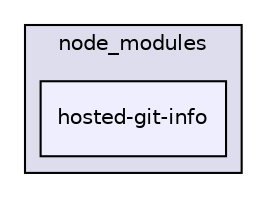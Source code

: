 digraph "gulp-src/node_modules/gulp-concat/node_modules/gulp-util/node_modules/dateformat/node_modules/meow/node_modules/normalize-package-data/node_modules/hosted-git-info" {
  compound=true
  node [ fontsize="10", fontname="Helvetica"];
  edge [ labelfontsize="10", labelfontname="Helvetica"];
  subgraph clusterdir_02c0e89feae25c12a9ead053841120e8 {
    graph [ bgcolor="#ddddee", pencolor="black", label="node_modules" fontname="Helvetica", fontsize="10", URL="dir_02c0e89feae25c12a9ead053841120e8.html"]
  dir_16231bb8e47a8ab678c6dc6bfba63803 [shape=box, label="hosted-git-info", style="filled", fillcolor="#eeeeff", pencolor="black", URL="dir_16231bb8e47a8ab678c6dc6bfba63803.html"];
  }
}
